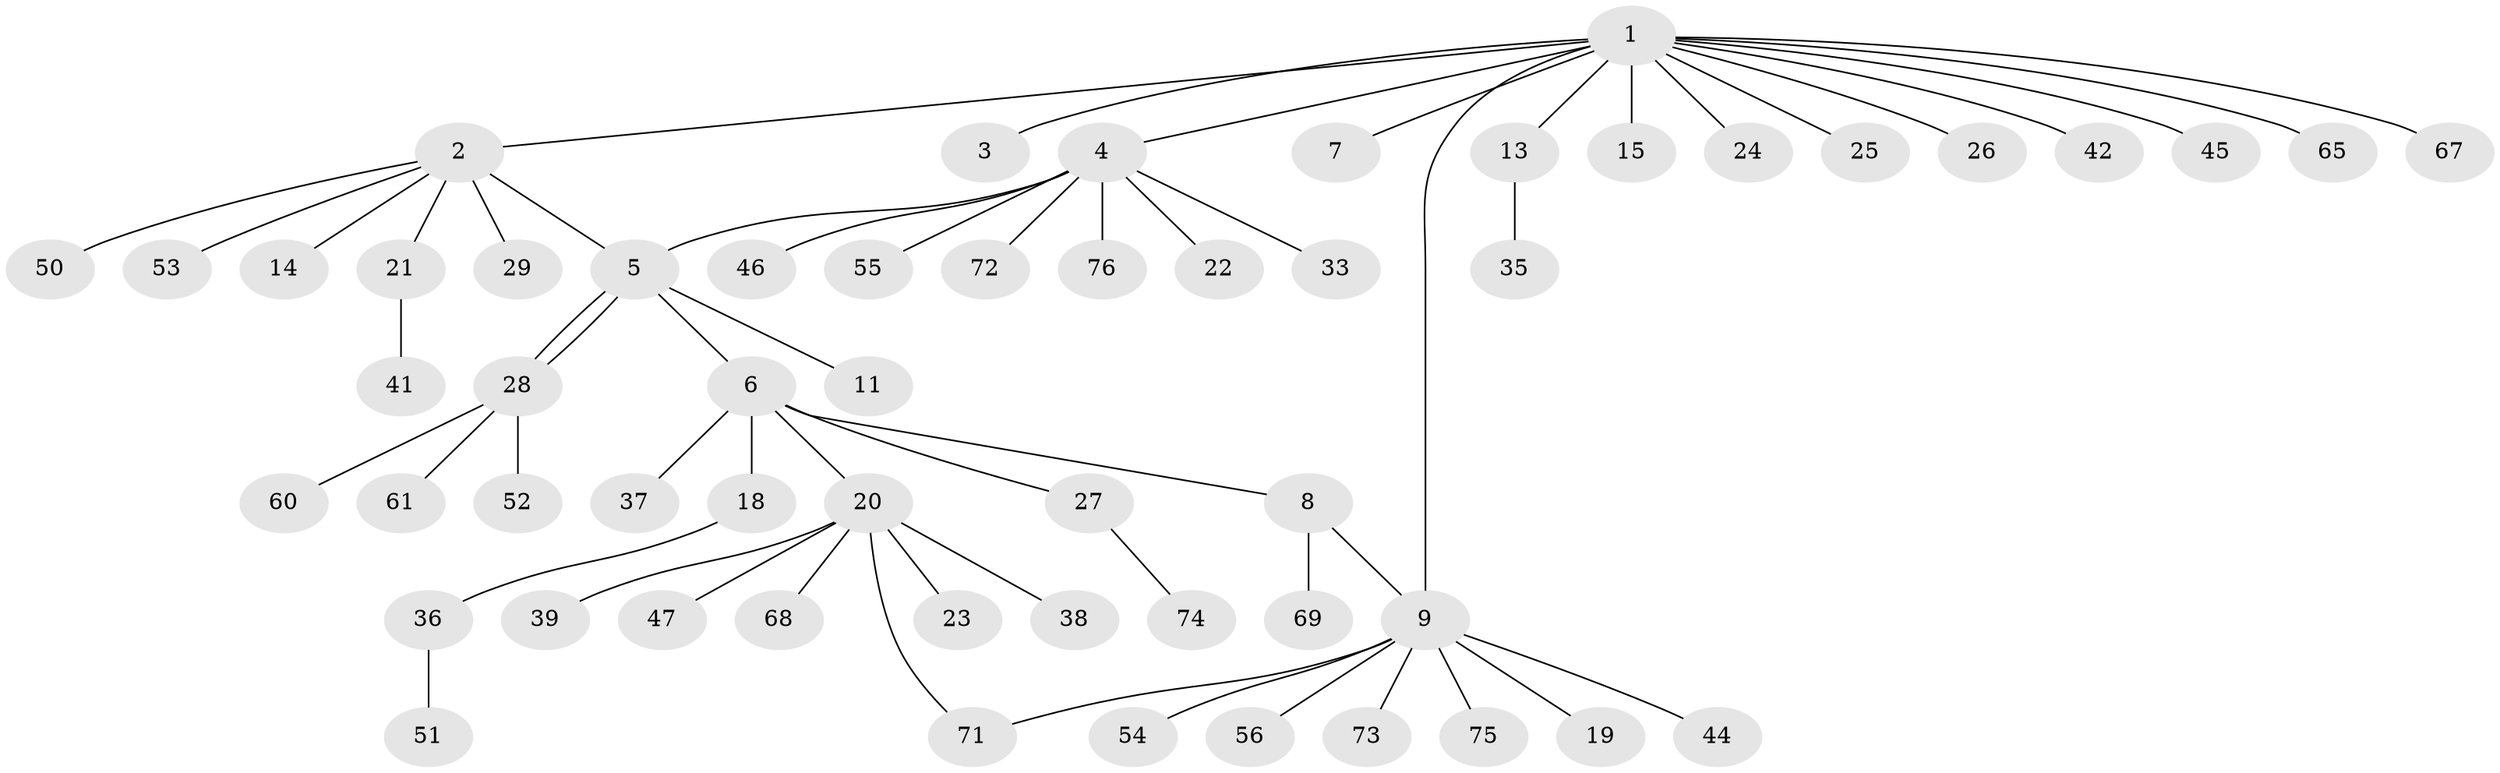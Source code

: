 // original degree distribution, {16: 0.013157894736842105, 4: 0.013157894736842105, 2: 0.19736842105263158, 8: 0.02631578947368421, 7: 0.02631578947368421, 1: 0.6447368421052632, 3: 0.039473684210526314, 10: 0.013157894736842105, 6: 0.02631578947368421}
// Generated by graph-tools (version 1.1) at 2025/11/02/27/25 16:11:11]
// undirected, 56 vertices, 59 edges
graph export_dot {
graph [start="1"]
  node [color=gray90,style=filled];
  1 [super="+12"];
  2 [super="+16"];
  3 [super="+59"];
  4 [super="+48"];
  5 [super="+10"];
  6 [super="+57"];
  7;
  8 [super="+63"];
  9 [super="+17"];
  11;
  13 [super="+32"];
  14;
  15;
  18;
  19 [super="+30"];
  20 [super="+49"];
  21 [super="+58"];
  22;
  23 [super="+31"];
  24;
  25;
  26 [super="+40"];
  27 [super="+34"];
  28 [super="+43"];
  29;
  33;
  35;
  36;
  37;
  38;
  39;
  41 [super="+66"];
  42;
  44 [super="+70"];
  45;
  46;
  47;
  50;
  51;
  52 [super="+64"];
  53;
  54 [super="+62"];
  55;
  56;
  60;
  61;
  65;
  67;
  68;
  69;
  71;
  72;
  73;
  74;
  75;
  76;
  1 -- 2 [weight=2];
  1 -- 3;
  1 -- 4;
  1 -- 7;
  1 -- 9;
  1 -- 13;
  1 -- 15;
  1 -- 24;
  1 -- 25;
  1 -- 26;
  1 -- 42;
  1 -- 45;
  1 -- 65;
  1 -- 67;
  2 -- 5;
  2 -- 14;
  2 -- 50;
  2 -- 53;
  2 -- 21;
  2 -- 29;
  4 -- 5;
  4 -- 22;
  4 -- 33;
  4 -- 46;
  4 -- 55;
  4 -- 76;
  4 -- 72;
  5 -- 6;
  5 -- 11;
  5 -- 28;
  5 -- 28;
  6 -- 8;
  6 -- 18;
  6 -- 20;
  6 -- 27;
  6 -- 37;
  8 -- 69;
  8 -- 9;
  9 -- 19;
  9 -- 44;
  9 -- 54;
  9 -- 56;
  9 -- 71;
  9 -- 73;
  9 -- 75;
  13 -- 35;
  18 -- 36;
  20 -- 23;
  20 -- 38;
  20 -- 39;
  20 -- 47;
  20 -- 68;
  20 -- 71;
  21 -- 41;
  27 -- 74;
  28 -- 52;
  28 -- 60;
  28 -- 61;
  36 -- 51;
}

